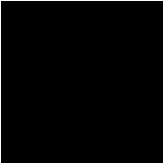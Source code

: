 <mxfile version="13.6.4" type="github"><diagram id="e-yMK6qeZy1Brl9lkRHt" name="Page-1"><mxGraphModel dx="2062" dy="1238" grid="1" gridSize="10" guides="1" tooltips="1" connect="1" arrows="1" fold="1" page="1" pageScale="1" pageWidth="1600" pageHeight="900" math="0" shadow="0"><root><mxCell id="0"/><mxCell id="1" parent="0"/><mxCell id="KPpk_zpBTMJ83q5LS3Xw-1" value="" style="whiteSpace=wrap;html=1;aspect=fixed;fillColor=#000000;" vertex="1" parent="1"><mxGeometry x="760" y="590" width="80" height="80" as="geometry"/></mxCell></root></mxGraphModel></diagram></mxfile>